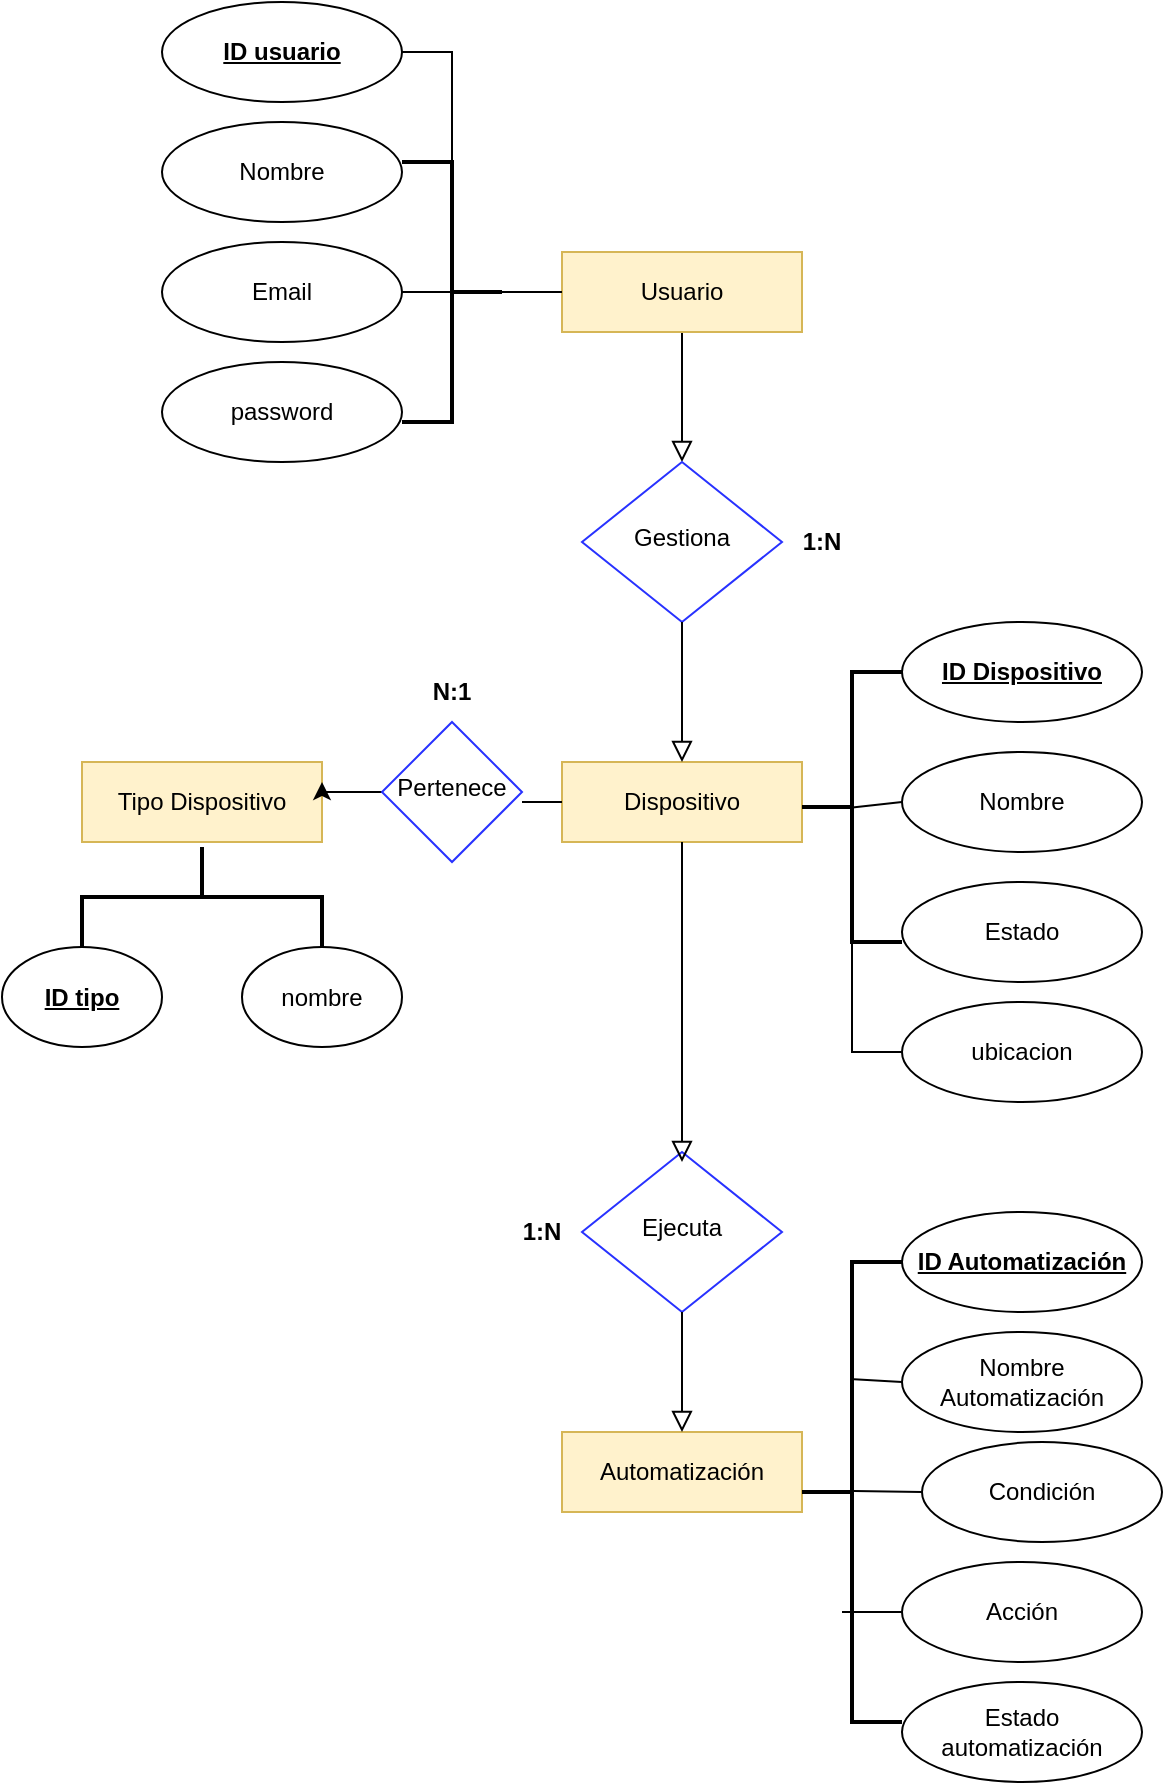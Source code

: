 <mxfile version="27.0.9">
  <diagram id="C5RBs43oDa-KdzZeNtuy" name="Page-1">
    <mxGraphModel dx="1042" dy="626" grid="1" gridSize="10" guides="1" tooltips="1" connect="1" arrows="1" fold="1" page="1" pageScale="1" pageWidth="827" pageHeight="1169" math="0" shadow="0">
      <root>
        <mxCell id="WIyWlLk6GJQsqaUBKTNV-0" />
        <mxCell id="WIyWlLk6GJQsqaUBKTNV-1" parent="WIyWlLk6GJQsqaUBKTNV-0" />
        <mxCell id="WIyWlLk6GJQsqaUBKTNV-2" value="" style="rounded=0;html=1;jettySize=auto;orthogonalLoop=1;fontSize=11;endArrow=block;endFill=0;endSize=8;strokeWidth=1;shadow=0;labelBackgroundColor=none;edgeStyle=orthogonalEdgeStyle;" parent="WIyWlLk6GJQsqaUBKTNV-1" source="WIyWlLk6GJQsqaUBKTNV-3" target="WIyWlLk6GJQsqaUBKTNV-6" edge="1">
          <mxGeometry relative="1" as="geometry" />
        </mxCell>
        <mxCell id="WIyWlLk6GJQsqaUBKTNV-3" value="Usuario" style="rounded=0;whiteSpace=wrap;html=1;fontSize=12;glass=0;strokeWidth=1;shadow=0;fillColor=#fff2cc;strokeColor=#d6b656;" parent="WIyWlLk6GJQsqaUBKTNV-1" vertex="1">
          <mxGeometry x="300" y="135" width="120" height="40" as="geometry" />
        </mxCell>
        <mxCell id="WIyWlLk6GJQsqaUBKTNV-6" value="Gestiona" style="rhombus;whiteSpace=wrap;html=1;shadow=0;fontFamily=Helvetica;fontSize=12;align=center;strokeWidth=1;spacing=6;spacingTop=-4;strokeColor=#2832FF;" parent="WIyWlLk6GJQsqaUBKTNV-1" vertex="1">
          <mxGeometry x="310" y="240" width="100" height="80" as="geometry" />
        </mxCell>
        <mxCell id="nXeWpTA-ry07RU6upBo--3" value="Dispositivo" style="rounded=0;whiteSpace=wrap;html=1;fontSize=12;glass=0;strokeWidth=1;shadow=0;fillColor=#fff2cc;strokeColor=#d6b656;" parent="WIyWlLk6GJQsqaUBKTNV-1" vertex="1">
          <mxGeometry x="300" y="390" width="120" height="40" as="geometry" />
        </mxCell>
        <mxCell id="nXeWpTA-ry07RU6upBo--4" value="Nombre" style="ellipse;whiteSpace=wrap;html=1;" parent="WIyWlLk6GJQsqaUBKTNV-1" vertex="1">
          <mxGeometry x="100" y="70" width="120" height="50" as="geometry" />
        </mxCell>
        <mxCell id="nXeWpTA-ry07RU6upBo--5" value="Email" style="ellipse;whiteSpace=wrap;html=1;" parent="WIyWlLk6GJQsqaUBKTNV-1" vertex="1">
          <mxGeometry x="100" y="130" width="120" height="50" as="geometry" />
        </mxCell>
        <mxCell id="nXeWpTA-ry07RU6upBo--6" value="password" style="ellipse;whiteSpace=wrap;html=1;" parent="WIyWlLk6GJQsqaUBKTNV-1" vertex="1">
          <mxGeometry x="100" y="190" width="120" height="50" as="geometry" />
        </mxCell>
        <mxCell id="nXeWpTA-ry07RU6upBo--7" value="" style="endArrow=none;html=1;rounded=0;exitX=1;exitY=0.5;exitDx=0;exitDy=0;entryX=0;entryY=0.5;entryDx=0;entryDy=0;" parent="WIyWlLk6GJQsqaUBKTNV-1" source="nXeWpTA-ry07RU6upBo--5" target="WIyWlLk6GJQsqaUBKTNV-3" edge="1">
          <mxGeometry width="50" height="50" relative="1" as="geometry">
            <mxPoint x="520" y="390" as="sourcePoint" />
            <mxPoint x="570" y="340" as="targetPoint" />
          </mxGeometry>
        </mxCell>
        <mxCell id="nXeWpTA-ry07RU6upBo--9" value="" style="strokeWidth=2;html=1;shape=mxgraph.flowchart.annotation_2;align=left;labelPosition=right;pointerEvents=1;direction=west;" parent="WIyWlLk6GJQsqaUBKTNV-1" vertex="1">
          <mxGeometry x="220" y="90" width="50" height="130" as="geometry" />
        </mxCell>
        <mxCell id="nXeWpTA-ry07RU6upBo--12" value="" style="rounded=0;html=1;jettySize=auto;orthogonalLoop=1;fontSize=11;endArrow=block;endFill=0;endSize=8;strokeWidth=1;shadow=0;labelBackgroundColor=none;edgeStyle=orthogonalEdgeStyle;exitX=0.5;exitY=1;exitDx=0;exitDy=0;entryX=0.5;entryY=0;entryDx=0;entryDy=0;" parent="WIyWlLk6GJQsqaUBKTNV-1" source="WIyWlLk6GJQsqaUBKTNV-6" target="nXeWpTA-ry07RU6upBo--3" edge="1">
          <mxGeometry relative="1" as="geometry">
            <mxPoint x="440" y="220" as="sourcePoint" />
            <mxPoint x="360" y="380" as="targetPoint" />
            <Array as="points" />
          </mxGeometry>
        </mxCell>
        <mxCell id="nXeWpTA-ry07RU6upBo--14" value="&lt;u&gt;&lt;b&gt;ID Dispositivo&lt;/b&gt;&lt;/u&gt;" style="ellipse;whiteSpace=wrap;html=1;" parent="WIyWlLk6GJQsqaUBKTNV-1" vertex="1">
          <mxGeometry x="470" y="320" width="120" height="50" as="geometry" />
        </mxCell>
        <mxCell id="nXeWpTA-ry07RU6upBo--15" value="Nombre" style="ellipse;whiteSpace=wrap;html=1;" parent="WIyWlLk6GJQsqaUBKTNV-1" vertex="1">
          <mxGeometry x="470" y="385" width="120" height="50" as="geometry" />
        </mxCell>
        <mxCell id="nXeWpTA-ry07RU6upBo--16" value="Estado" style="ellipse;whiteSpace=wrap;html=1;" parent="WIyWlLk6GJQsqaUBKTNV-1" vertex="1">
          <mxGeometry x="470" y="450" width="120" height="50" as="geometry" />
        </mxCell>
        <mxCell id="nXeWpTA-ry07RU6upBo--17" value="" style="strokeWidth=2;html=1;shape=mxgraph.flowchart.annotation_2;align=left;labelPosition=right;pointerEvents=1;direction=east;" parent="WIyWlLk6GJQsqaUBKTNV-1" vertex="1">
          <mxGeometry x="420" y="345" width="50" height="135" as="geometry" />
        </mxCell>
        <mxCell id="nXeWpTA-ry07RU6upBo--18" value="" style="endArrow=none;html=1;rounded=0;exitX=0.504;exitY=0.502;exitDx=0;exitDy=0;exitPerimeter=0;entryX=0;entryY=0.5;entryDx=0;entryDy=0;" parent="WIyWlLk6GJQsqaUBKTNV-1" source="nXeWpTA-ry07RU6upBo--17" target="nXeWpTA-ry07RU6upBo--15" edge="1">
          <mxGeometry width="50" height="50" relative="1" as="geometry">
            <mxPoint x="520" y="390" as="sourcePoint" />
            <mxPoint x="570" y="340" as="targetPoint" />
          </mxGeometry>
        </mxCell>
        <mxCell id="nXeWpTA-ry07RU6upBo--19" value="Ejecuta" style="rhombus;whiteSpace=wrap;html=1;shadow=0;fontFamily=Helvetica;fontSize=12;align=center;strokeWidth=1;spacing=6;spacingTop=-4;strokeColor=#2832FF;" parent="WIyWlLk6GJQsqaUBKTNV-1" vertex="1">
          <mxGeometry x="310" y="585" width="100" height="80" as="geometry" />
        </mxCell>
        <mxCell id="nXeWpTA-ry07RU6upBo--20" value="Tipo Dispositivo" style="rounded=0;whiteSpace=wrap;html=1;fontSize=12;glass=0;strokeWidth=1;shadow=0;fillColor=#fff2cc;strokeColor=#d6b656;" parent="WIyWlLk6GJQsqaUBKTNV-1" vertex="1">
          <mxGeometry x="60" y="390" width="120" height="40" as="geometry" />
        </mxCell>
        <mxCell id="nXeWpTA-ry07RU6upBo--21" value="&lt;u&gt;&lt;b&gt;ID tipo&lt;/b&gt;&lt;/u&gt;" style="ellipse;whiteSpace=wrap;html=1;" parent="WIyWlLk6GJQsqaUBKTNV-1" vertex="1">
          <mxGeometry x="20" y="482.5" width="80" height="50" as="geometry" />
        </mxCell>
        <mxCell id="nXeWpTA-ry07RU6upBo--22" value="nombre" style="ellipse;whiteSpace=wrap;html=1;" parent="WIyWlLk6GJQsqaUBKTNV-1" vertex="1">
          <mxGeometry x="140" y="482.5" width="80" height="50" as="geometry" />
        </mxCell>
        <mxCell id="nXeWpTA-ry07RU6upBo--23" value="" style="strokeWidth=2;html=1;shape=mxgraph.flowchart.annotation_2;align=left;labelPosition=right;pointerEvents=1;direction=south;" parent="WIyWlLk6GJQsqaUBKTNV-1" vertex="1">
          <mxGeometry x="60" y="432.5" width="120" height="50" as="geometry" />
        </mxCell>
        <mxCell id="nXeWpTA-ry07RU6upBo--24" value="" style="rounded=0;html=1;jettySize=auto;orthogonalLoop=1;fontSize=11;endArrow=block;endFill=0;endSize=8;strokeWidth=1;shadow=0;labelBackgroundColor=none;edgeStyle=orthogonalEdgeStyle;exitX=0.5;exitY=1;exitDx=0;exitDy=0;" parent="WIyWlLk6GJQsqaUBKTNV-1" source="nXeWpTA-ry07RU6upBo--3" edge="1">
          <mxGeometry relative="1" as="geometry">
            <mxPoint x="190" y="450" as="sourcePoint" />
            <mxPoint x="360" y="590" as="targetPoint" />
            <Array as="points" />
          </mxGeometry>
        </mxCell>
        <mxCell id="nXeWpTA-ry07RU6upBo--27" value="Automatización" style="rounded=0;whiteSpace=wrap;html=1;fontSize=12;glass=0;strokeWidth=1;shadow=0;fillColor=#fff2cc;strokeColor=#d6b656;" parent="WIyWlLk6GJQsqaUBKTNV-1" vertex="1">
          <mxGeometry x="300" y="725" width="120" height="40" as="geometry" />
        </mxCell>
        <mxCell id="nXeWpTA-ry07RU6upBo--28" value="&lt;b&gt;&lt;u&gt;ID Automatización&lt;/u&gt;&lt;/b&gt;" style="ellipse;whiteSpace=wrap;html=1;" parent="WIyWlLk6GJQsqaUBKTNV-1" vertex="1">
          <mxGeometry x="470" y="615" width="120" height="50" as="geometry" />
        </mxCell>
        <mxCell id="nXeWpTA-ry07RU6upBo--29" value="Nombre Automatización" style="ellipse;whiteSpace=wrap;html=1;" parent="WIyWlLk6GJQsqaUBKTNV-1" vertex="1">
          <mxGeometry x="470" y="675" width="120" height="50" as="geometry" />
        </mxCell>
        <mxCell id="nXeWpTA-ry07RU6upBo--30" value="Condición" style="ellipse;whiteSpace=wrap;html=1;" parent="WIyWlLk6GJQsqaUBKTNV-1" vertex="1">
          <mxGeometry x="480" y="730" width="120" height="50" as="geometry" />
        </mxCell>
        <mxCell id="nXeWpTA-ry07RU6upBo--31" value="Acción" style="ellipse;whiteSpace=wrap;html=1;" parent="WIyWlLk6GJQsqaUBKTNV-1" vertex="1">
          <mxGeometry x="470" y="790" width="120" height="50" as="geometry" />
        </mxCell>
        <mxCell id="nXeWpTA-ry07RU6upBo--32" value="Estado automatización" style="ellipse;whiteSpace=wrap;html=1;" parent="WIyWlLk6GJQsqaUBKTNV-1" vertex="1">
          <mxGeometry x="470" y="850" width="120" height="50" as="geometry" />
        </mxCell>
        <mxCell id="nXeWpTA-ry07RU6upBo--33" value="" style="rounded=0;html=1;jettySize=auto;orthogonalLoop=1;fontSize=11;endArrow=block;endFill=0;endSize=8;strokeWidth=1;shadow=0;labelBackgroundColor=none;edgeStyle=orthogonalEdgeStyle;entryX=0.5;entryY=0;entryDx=0;entryDy=0;exitX=0.5;exitY=1;exitDx=0;exitDy=0;" parent="WIyWlLk6GJQsqaUBKTNV-1" source="nXeWpTA-ry07RU6upBo--19" target="nXeWpTA-ry07RU6upBo--27" edge="1">
          <mxGeometry relative="1" as="geometry">
            <mxPoint x="190" y="680" as="sourcePoint" />
            <mxPoint x="360" y="680" as="targetPoint" />
            <Array as="points" />
          </mxGeometry>
        </mxCell>
        <mxCell id="nXeWpTA-ry07RU6upBo--34" value="" style="strokeWidth=2;html=1;shape=mxgraph.flowchart.annotation_2;align=left;labelPosition=right;pointerEvents=1;direction=east;" parent="WIyWlLk6GJQsqaUBKTNV-1" vertex="1">
          <mxGeometry x="420" y="640" width="50" height="230" as="geometry" />
        </mxCell>
        <mxCell id="nXeWpTA-ry07RU6upBo--35" value="" style="endArrow=none;html=1;rounded=0;exitX=0.52;exitY=0.255;exitDx=0;exitDy=0;exitPerimeter=0;entryX=0;entryY=0.5;entryDx=0;entryDy=0;" parent="WIyWlLk6GJQsqaUBKTNV-1" source="nXeWpTA-ry07RU6upBo--34" target="nXeWpTA-ry07RU6upBo--29" edge="1">
          <mxGeometry width="50" height="50" relative="1" as="geometry">
            <mxPoint x="470" y="760" as="sourcePoint" />
            <mxPoint x="520" y="710" as="targetPoint" />
          </mxGeometry>
        </mxCell>
        <mxCell id="nXeWpTA-ry07RU6upBo--36" value="" style="endArrow=none;html=1;rounded=0;exitX=0.52;exitY=0.498;exitDx=0;exitDy=0;exitPerimeter=0;entryX=0;entryY=0.5;entryDx=0;entryDy=0;" parent="WIyWlLk6GJQsqaUBKTNV-1" source="nXeWpTA-ry07RU6upBo--34" target="nXeWpTA-ry07RU6upBo--30" edge="1">
          <mxGeometry width="50" height="50" relative="1" as="geometry">
            <mxPoint x="700" y="810" as="sourcePoint" />
            <mxPoint x="724" y="810" as="targetPoint" />
          </mxGeometry>
        </mxCell>
        <mxCell id="nXeWpTA-ry07RU6upBo--37" value="" style="endArrow=none;html=1;rounded=0;entryX=0;entryY=0.5;entryDx=0;entryDy=0;" parent="WIyWlLk6GJQsqaUBKTNV-1" target="nXeWpTA-ry07RU6upBo--31" edge="1">
          <mxGeometry width="50" height="50" relative="1" as="geometry">
            <mxPoint x="440" y="815" as="sourcePoint" />
            <mxPoint x="684" y="870" as="targetPoint" />
          </mxGeometry>
        </mxCell>
        <mxCell id="nXeWpTA-ry07RU6upBo--38" value="ubicacion" style="ellipse;whiteSpace=wrap;html=1;" parent="WIyWlLk6GJQsqaUBKTNV-1" vertex="1">
          <mxGeometry x="470" y="510" width="120" height="50" as="geometry" />
        </mxCell>
        <mxCell id="nXeWpTA-ry07RU6upBo--39" value="" style="endArrow=none;html=1;rounded=0;entryX=0;entryY=0.5;entryDx=0;entryDy=0;exitX=0.5;exitY=1;exitDx=0;exitDy=0;exitPerimeter=0;" parent="WIyWlLk6GJQsqaUBKTNV-1" source="nXeWpTA-ry07RU6upBo--17" target="nXeWpTA-ry07RU6upBo--38" edge="1">
          <mxGeometry width="50" height="50" relative="1" as="geometry">
            <mxPoint x="450" y="490" as="sourcePoint" />
            <mxPoint x="520" y="620" as="targetPoint" />
            <Array as="points">
              <mxPoint x="445" y="535" />
            </Array>
          </mxGeometry>
        </mxCell>
        <mxCell id="nXeWpTA-ry07RU6upBo--40" value="&lt;u&gt;&lt;b&gt;ID usuario&lt;/b&gt;&lt;/u&gt;" style="ellipse;whiteSpace=wrap;html=1;" parent="WIyWlLk6GJQsqaUBKTNV-1" vertex="1">
          <mxGeometry x="100" y="10" width="120" height="50" as="geometry" />
        </mxCell>
        <mxCell id="nXeWpTA-ry07RU6upBo--41" value="" style="endArrow=none;html=1;rounded=0;exitX=1;exitY=0.5;exitDx=0;exitDy=0;entryX=0.5;entryY=1;entryDx=0;entryDy=0;entryPerimeter=0;curved=0;" parent="WIyWlLk6GJQsqaUBKTNV-1" source="nXeWpTA-ry07RU6upBo--40" target="nXeWpTA-ry07RU6upBo--9" edge="1">
          <mxGeometry width="50" height="50" relative="1" as="geometry">
            <mxPoint x="470" y="370" as="sourcePoint" />
            <mxPoint x="310" y="32" as="targetPoint" />
            <Array as="points">
              <mxPoint x="245" y="35" />
            </Array>
          </mxGeometry>
        </mxCell>
        <mxCell id="TyPNj--Xq3Va2oPKJ05T-2" value="1:N" style="text;strokeColor=none;align=center;fillColor=none;html=1;verticalAlign=middle;whiteSpace=wrap;rounded=0;fontStyle=1" vertex="1" parent="WIyWlLk6GJQsqaUBKTNV-1">
          <mxGeometry x="400" y="265" width="60" height="30" as="geometry" />
        </mxCell>
        <mxCell id="TyPNj--Xq3Va2oPKJ05T-6" style="edgeStyle=orthogonalEdgeStyle;rounded=0;orthogonalLoop=1;jettySize=auto;html=1;exitX=0;exitY=0.5;exitDx=0;exitDy=0;entryX=1;entryY=0.25;entryDx=0;entryDy=0;" edge="1" parent="WIyWlLk6GJQsqaUBKTNV-1" source="TyPNj--Xq3Va2oPKJ05T-4" target="nXeWpTA-ry07RU6upBo--20">
          <mxGeometry relative="1" as="geometry" />
        </mxCell>
        <mxCell id="TyPNj--Xq3Va2oPKJ05T-4" value="Pertenece" style="rhombus;whiteSpace=wrap;html=1;shadow=0;fontFamily=Helvetica;fontSize=12;align=center;strokeWidth=1;spacing=6;spacingTop=-4;strokeColor=#2832FF;" vertex="1" parent="WIyWlLk6GJQsqaUBKTNV-1">
          <mxGeometry x="210" y="370" width="70" height="70" as="geometry" />
        </mxCell>
        <mxCell id="TyPNj--Xq3Va2oPKJ05T-10" value="" style="endArrow=none;html=1;rounded=0;exitX=0;exitY=0.5;exitDx=0;exitDy=0;" edge="1" parent="WIyWlLk6GJQsqaUBKTNV-1" source="nXeWpTA-ry07RU6upBo--3">
          <mxGeometry width="50" height="50" relative="1" as="geometry">
            <mxPoint x="510" y="560" as="sourcePoint" />
            <mxPoint x="300" y="410" as="targetPoint" />
            <Array as="points">
              <mxPoint x="280" y="410" />
            </Array>
          </mxGeometry>
        </mxCell>
        <mxCell id="TyPNj--Xq3Va2oPKJ05T-11" value="N:1" style="text;strokeColor=none;align=center;fillColor=none;html=1;verticalAlign=middle;whiteSpace=wrap;rounded=0;fontStyle=1" vertex="1" parent="WIyWlLk6GJQsqaUBKTNV-1">
          <mxGeometry x="215" y="340" width="60" height="30" as="geometry" />
        </mxCell>
        <mxCell id="TyPNj--Xq3Va2oPKJ05T-12" value="1:N" style="text;strokeColor=none;align=center;fillColor=none;html=1;verticalAlign=middle;whiteSpace=wrap;rounded=0;fontStyle=1" vertex="1" parent="WIyWlLk6GJQsqaUBKTNV-1">
          <mxGeometry x="260" y="610" width="60" height="30" as="geometry" />
        </mxCell>
      </root>
    </mxGraphModel>
  </diagram>
</mxfile>
